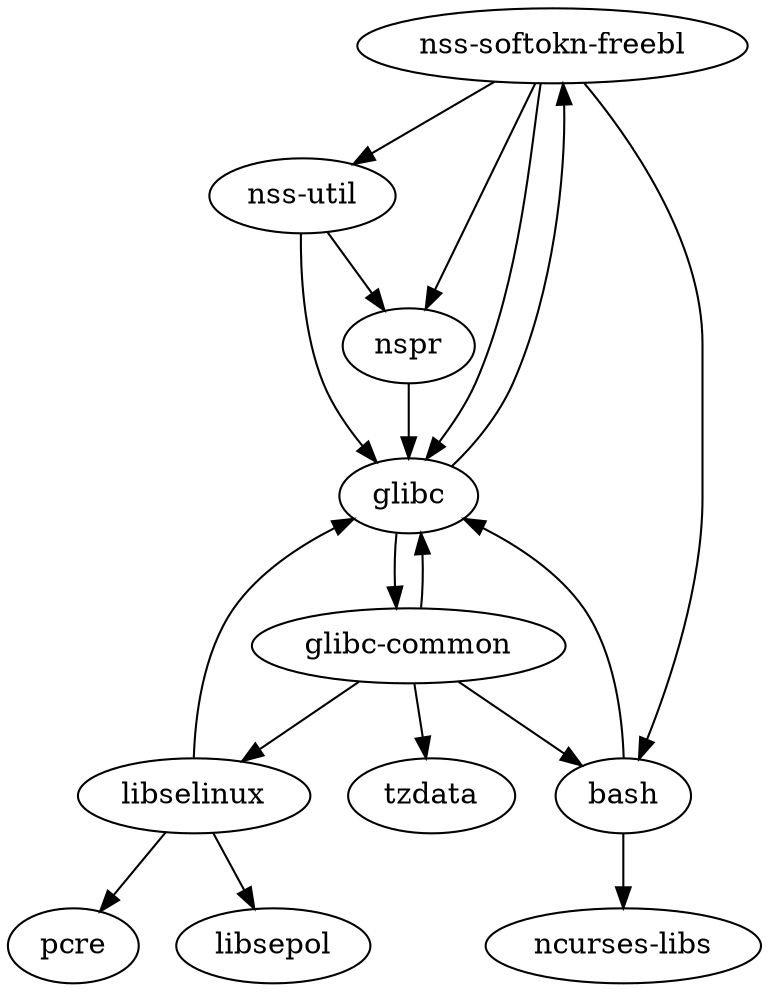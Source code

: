 digraph G {
"nss-softokn-freebl" -> "glibc"; "nss-softokn-freebl" -> "nss-util"; "nss-softokn-freebl" -> "bash"; "nss-softokn-freebl" -> "nspr"; "nspr" -> "glibc"; "bash" -> "glibc"; "bash" -> "ncurses-libs"; "glibc-common" -> "tzdata"; "glibc-common" -> "glibc"; "glibc-common" -> "libselinux"; "glibc-common" -> "bash"; "nss-util" -> "glibc"; "nss-util" -> "nspr"; "glibc" -> "glibc-common"; "glibc" -> "nss-softokn-freebl"; "libselinux" -> "glibc"; "libselinux" -> "pcre"; "libselinux" -> "libsepol"; }
